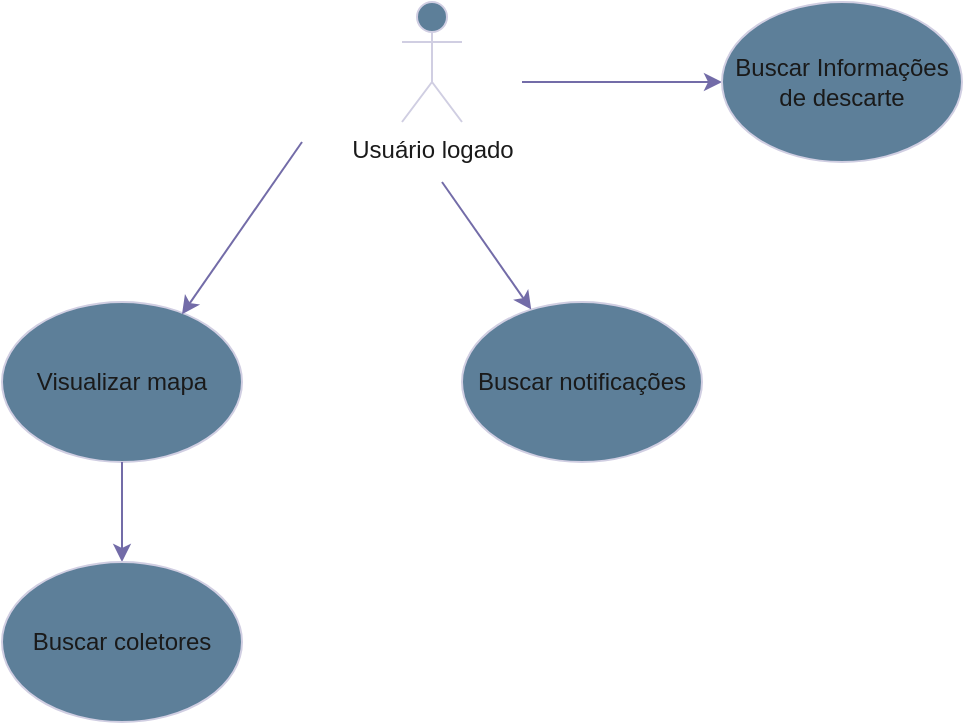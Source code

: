<mxfile version="22.0.8" type="github">
  <diagram name="Página-1" id="8AQS79ufm-iDJOCS8WZ8">
    <mxGraphModel dx="1434" dy="754" grid="1" gridSize="10" guides="1" tooltips="1" connect="1" arrows="1" fold="1" page="1" pageScale="1" pageWidth="827" pageHeight="1169" math="0" shadow="0">
      <root>
        <mxCell id="0" />
        <mxCell id="1" parent="0" />
        <mxCell id="Try5hUgO0k6SjBWd2vje-1" value="Usuário logado" style="shape=umlActor;verticalLabelPosition=bottom;verticalAlign=top;html=1;outlineConnect=0;labelBackgroundColor=none;fillColor=#5D7F99;strokeColor=#D0CEE2;fontColor=#1A1A1A;" vertex="1" parent="1">
          <mxGeometry x="240" y="40" width="30" height="60" as="geometry" />
        </mxCell>
        <mxCell id="Try5hUgO0k6SjBWd2vje-2" value="Visualizar mapa" style="ellipse;whiteSpace=wrap;html=1;labelBackgroundColor=none;fillColor=#5D7F99;strokeColor=#D0CEE2;fontColor=#1A1A1A;" vertex="1" parent="1">
          <mxGeometry x="40" y="190" width="120" height="80" as="geometry" />
        </mxCell>
        <mxCell id="Try5hUgO0k6SjBWd2vje-3" value="" style="endArrow=classic;html=1;rounded=0;entryX=0.75;entryY=0.077;entryDx=0;entryDy=0;entryPerimeter=0;labelBackgroundColor=none;fontColor=default;strokeColor=#736CA8;" edge="1" parent="1" target="Try5hUgO0k6SjBWd2vje-2">
          <mxGeometry width="50" height="50" relative="1" as="geometry">
            <mxPoint x="190" y="110" as="sourcePoint" />
            <mxPoint x="210" y="140" as="targetPoint" />
          </mxGeometry>
        </mxCell>
        <mxCell id="Try5hUgO0k6SjBWd2vje-4" value="" style="endArrow=classic;html=1;rounded=0;exitX=0.5;exitY=1;exitDx=0;exitDy=0;labelBackgroundColor=none;fontColor=default;strokeColor=#736CA8;" edge="1" parent="1" source="Try5hUgO0k6SjBWd2vje-2" target="Try5hUgO0k6SjBWd2vje-5">
          <mxGeometry width="50" height="50" relative="1" as="geometry">
            <mxPoint x="160" y="260" as="sourcePoint" />
            <mxPoint y="350" as="targetPoint" />
          </mxGeometry>
        </mxCell>
        <mxCell id="Try5hUgO0k6SjBWd2vje-5" value="Buscar coletores" style="ellipse;whiteSpace=wrap;html=1;labelBackgroundColor=none;fillColor=#5D7F99;strokeColor=#D0CEE2;fontColor=#1A1A1A;" vertex="1" parent="1">
          <mxGeometry x="40" y="320" width="120" height="80" as="geometry" />
        </mxCell>
        <mxCell id="Try5hUgO0k6SjBWd2vje-6" value="" style="endArrow=classic;html=1;rounded=0;labelBackgroundColor=none;fontColor=default;strokeColor=#736CA8;" edge="1" parent="1" target="Try5hUgO0k6SjBWd2vje-7">
          <mxGeometry width="50" height="50" relative="1" as="geometry">
            <mxPoint x="300" y="80" as="sourcePoint" />
            <mxPoint x="340" y="210" as="targetPoint" />
          </mxGeometry>
        </mxCell>
        <mxCell id="Try5hUgO0k6SjBWd2vje-7" value="&lt;div&gt;Buscar Informações&lt;/div&gt;&lt;div&gt;de descarte&lt;br&gt;&lt;/div&gt;" style="ellipse;whiteSpace=wrap;html=1;labelBackgroundColor=none;fillColor=#5D7F99;strokeColor=#D0CEE2;fontColor=#1A1A1A;" vertex="1" parent="1">
          <mxGeometry x="400" y="40" width="120" height="80" as="geometry" />
        </mxCell>
        <mxCell id="Try5hUgO0k6SjBWd2vje-8" value="Buscar notificações" style="ellipse;whiteSpace=wrap;html=1;labelBackgroundColor=none;fillColor=#5D7F99;strokeColor=#D0CEE2;fontColor=#1A1A1A;" vertex="1" parent="1">
          <mxGeometry x="270" y="190" width="120" height="80" as="geometry" />
        </mxCell>
        <mxCell id="Try5hUgO0k6SjBWd2vje-9" value="" style="endArrow=classic;html=1;rounded=0;labelBackgroundColor=none;fontColor=default;strokeColor=#736CA8;" edge="1" parent="1" target="Try5hUgO0k6SjBWd2vje-8">
          <mxGeometry width="50" height="50" relative="1" as="geometry">
            <mxPoint x="260" y="130" as="sourcePoint" />
            <mxPoint x="440" y="360" as="targetPoint" />
          </mxGeometry>
        </mxCell>
      </root>
    </mxGraphModel>
  </diagram>
</mxfile>
